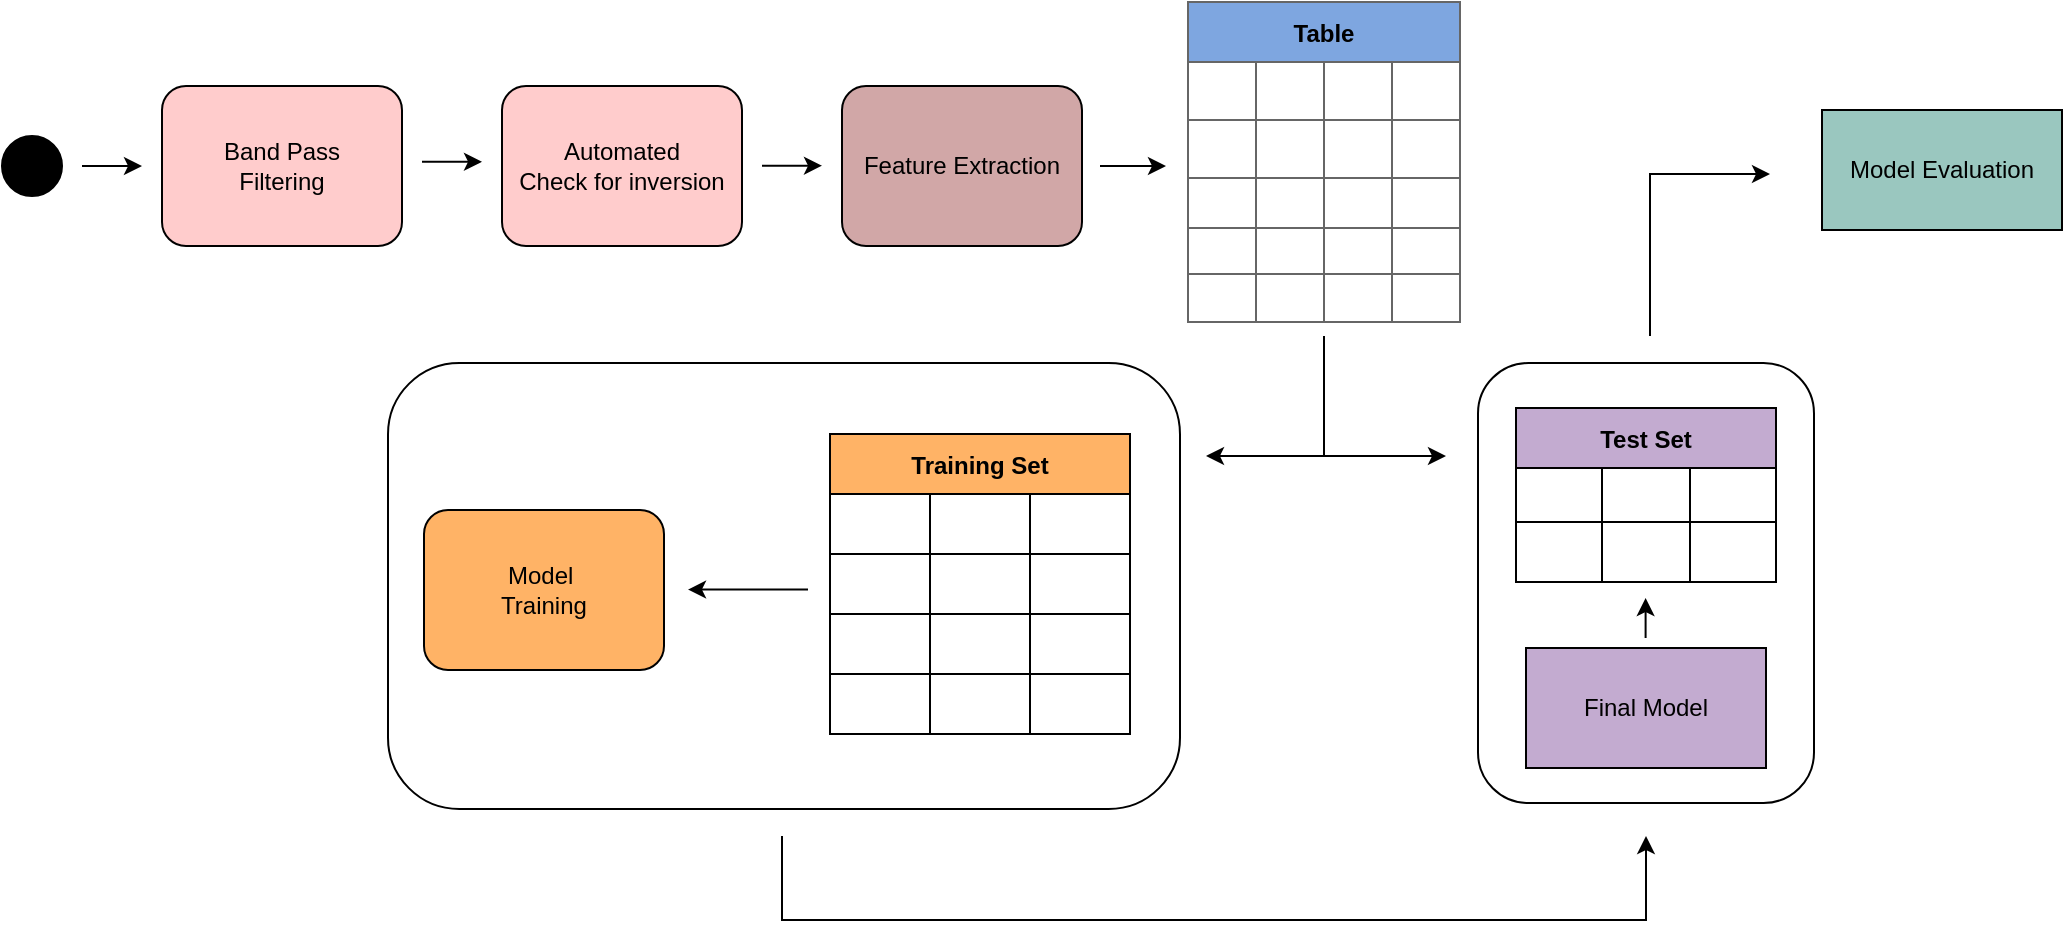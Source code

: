 <mxfile version="21.3.8" type="device">
  <diagram name="Page-1" id="2a216829-ef6e-dabb-86c1-c78162f3ba2b">
    <mxGraphModel dx="1837" dy="995" grid="1" gridSize="10" guides="1" tooltips="1" connect="1" arrows="1" fold="1" page="1" pageScale="1" pageWidth="1169" pageHeight="827" background="none" math="0" shadow="0">
      <root>
        <mxCell id="0" />
        <mxCell id="1" parent="0" />
        <mxCell id="7a84cebc1def654-1" value="" style="shape=mxgraph.bpmn.shape;html=1;verticalLabelPosition=bottom;labelBackgroundColor=#ffffff;verticalAlign=top;perimeter=ellipsePerimeter;outline=standard;symbol=general;fillColor=#000000;" parent="1" vertex="1">
          <mxGeometry x="40" y="200" width="30" height="30" as="geometry" />
        </mxCell>
        <mxCell id="7a84cebc1def654-2" value="Band Pass&lt;br&gt;Filtering" style="shape=ext;rounded=1;html=1;whiteSpace=wrap;fillColor=#FFCCCC;strokeColor=#000000;gradientColor=none;" parent="1" vertex="1">
          <mxGeometry x="120" y="175" width="120" height="80" as="geometry" />
        </mxCell>
        <mxCell id="7a84cebc1def654-3" value="Automated&lt;br&gt;Check for inversion" style="shape=ext;rounded=1;html=1;whiteSpace=wrap;fillColor=#FFCCCC;gradientColor=none;strokeColor=#000000;" parent="1" vertex="1">
          <mxGeometry x="290" y="175" width="120" height="80" as="geometry" />
        </mxCell>
        <mxCell id="7a84cebc1def654-36" style="edgeStyle=orthogonalEdgeStyle;rounded=0;html=1;jettySize=auto;orthogonalLoop=1;" parent="1" edge="1">
          <mxGeometry relative="1" as="geometry">
            <mxPoint x="80" y="215" as="sourcePoint" />
            <mxPoint x="110" y="215" as="targetPoint" />
          </mxGeometry>
        </mxCell>
        <mxCell id="MzbWG2jeyZk-wxbOV72C-30" style="edgeStyle=orthogonalEdgeStyle;rounded=0;orthogonalLoop=1;jettySize=auto;html=1;" parent="1" edge="1">
          <mxGeometry relative="1" as="geometry">
            <mxPoint x="762" y="360" as="targetPoint" />
            <Array as="points">
              <mxPoint x="701" y="360" />
            </Array>
            <mxPoint x="701" y="300" as="sourcePoint" />
          </mxGeometry>
        </mxCell>
        <mxCell id="MzbWG2jeyZk-wxbOV72C-12" value="Table" style="shape=table;startSize=30;container=1;collapsible=0;childLayout=tableLayout;fontStyle=1;align=center;fillColor=#7EA6E0;gradientColor=none;strokeColor=#666666;swimlaneFillColor=#FFFFFF;" parent="1" vertex="1">
          <mxGeometry x="633" y="133" width="136" height="160" as="geometry" />
        </mxCell>
        <mxCell id="P750OE6X3gNmHazpW5gM-58" style="shape=tableRow;horizontal=0;startSize=0;swimlaneHead=0;swimlaneBody=0;top=0;left=0;bottom=0;right=0;collapsible=0;dropTarget=0;fillColor=none;points=[[0,0.5],[1,0.5]];portConstraint=eastwest;" vertex="1" parent="MzbWG2jeyZk-wxbOV72C-12">
          <mxGeometry y="30" width="136" height="29" as="geometry" />
        </mxCell>
        <mxCell id="P750OE6X3gNmHazpW5gM-59" style="shape=partialRectangle;html=1;whiteSpace=wrap;connectable=0;fillColor=none;top=0;left=0;bottom=0;right=0;overflow=hidden;" vertex="1" parent="P750OE6X3gNmHazpW5gM-58">
          <mxGeometry width="34" height="29" as="geometry">
            <mxRectangle width="34" height="29" as="alternateBounds" />
          </mxGeometry>
        </mxCell>
        <mxCell id="P750OE6X3gNmHazpW5gM-60" style="shape=partialRectangle;html=1;whiteSpace=wrap;connectable=0;fillColor=none;top=0;left=0;bottom=0;right=0;overflow=hidden;" vertex="1" parent="P750OE6X3gNmHazpW5gM-58">
          <mxGeometry x="34" width="34" height="29" as="geometry">
            <mxRectangle width="34" height="29" as="alternateBounds" />
          </mxGeometry>
        </mxCell>
        <mxCell id="P750OE6X3gNmHazpW5gM-61" style="shape=partialRectangle;html=1;whiteSpace=wrap;connectable=0;fillColor=none;top=0;left=0;bottom=0;right=0;overflow=hidden;" vertex="1" parent="P750OE6X3gNmHazpW5gM-58">
          <mxGeometry x="68" width="34" height="29" as="geometry">
            <mxRectangle width="34" height="29" as="alternateBounds" />
          </mxGeometry>
        </mxCell>
        <mxCell id="P750OE6X3gNmHazpW5gM-62" style="shape=partialRectangle;html=1;whiteSpace=wrap;connectable=0;fillColor=none;top=0;left=0;bottom=0;right=0;overflow=hidden;" vertex="1" parent="P750OE6X3gNmHazpW5gM-58">
          <mxGeometry x="102" width="34" height="29" as="geometry">
            <mxRectangle width="34" height="29" as="alternateBounds" />
          </mxGeometry>
        </mxCell>
        <mxCell id="MzbWG2jeyZk-wxbOV72C-13" value="" style="shape=tableRow;horizontal=0;startSize=0;swimlaneHead=0;swimlaneBody=0;top=0;left=0;bottom=0;right=0;collapsible=0;dropTarget=0;fillColor=none;points=[[0,0.5],[1,0.5]];portConstraint=eastwest;" parent="MzbWG2jeyZk-wxbOV72C-12" vertex="1">
          <mxGeometry y="59" width="136" height="29" as="geometry" />
        </mxCell>
        <mxCell id="MzbWG2jeyZk-wxbOV72C-14" value="" style="shape=partialRectangle;html=1;whiteSpace=wrap;connectable=0;fillColor=none;top=0;left=0;bottom=0;right=0;overflow=hidden;" parent="MzbWG2jeyZk-wxbOV72C-13" vertex="1">
          <mxGeometry width="34" height="29" as="geometry">
            <mxRectangle width="34" height="29" as="alternateBounds" />
          </mxGeometry>
        </mxCell>
        <mxCell id="MzbWG2jeyZk-wxbOV72C-15" value="" style="shape=partialRectangle;html=1;whiteSpace=wrap;connectable=0;fillColor=none;top=0;left=0;bottom=0;right=0;overflow=hidden;" parent="MzbWG2jeyZk-wxbOV72C-13" vertex="1">
          <mxGeometry x="34" width="34" height="29" as="geometry">
            <mxRectangle width="34" height="29" as="alternateBounds" />
          </mxGeometry>
        </mxCell>
        <mxCell id="MzbWG2jeyZk-wxbOV72C-16" value="" style="shape=partialRectangle;html=1;whiteSpace=wrap;connectable=0;fillColor=none;top=0;left=0;bottom=0;right=0;overflow=hidden;" parent="MzbWG2jeyZk-wxbOV72C-13" vertex="1">
          <mxGeometry x="68" width="34" height="29" as="geometry">
            <mxRectangle width="34" height="29" as="alternateBounds" />
          </mxGeometry>
        </mxCell>
        <mxCell id="P750OE6X3gNmHazpW5gM-46" style="shape=partialRectangle;html=1;whiteSpace=wrap;connectable=0;fillColor=none;top=0;left=0;bottom=0;right=0;overflow=hidden;" vertex="1" parent="MzbWG2jeyZk-wxbOV72C-13">
          <mxGeometry x="102" width="34" height="29" as="geometry">
            <mxRectangle width="34" height="29" as="alternateBounds" />
          </mxGeometry>
        </mxCell>
        <mxCell id="MzbWG2jeyZk-wxbOV72C-17" value="" style="shape=tableRow;horizontal=0;startSize=0;swimlaneHead=0;swimlaneBody=0;top=0;left=0;bottom=0;right=0;collapsible=0;dropTarget=0;fillColor=none;points=[[0,0.5],[1,0.5]];portConstraint=eastwest;" parent="MzbWG2jeyZk-wxbOV72C-12" vertex="1">
          <mxGeometry y="88" width="136" height="25" as="geometry" />
        </mxCell>
        <mxCell id="MzbWG2jeyZk-wxbOV72C-18" value="" style="shape=partialRectangle;html=1;whiteSpace=wrap;connectable=0;fillColor=none;top=0;left=0;bottom=0;right=0;overflow=hidden;" parent="MzbWG2jeyZk-wxbOV72C-17" vertex="1">
          <mxGeometry width="34" height="25" as="geometry">
            <mxRectangle width="34" height="25" as="alternateBounds" />
          </mxGeometry>
        </mxCell>
        <mxCell id="MzbWG2jeyZk-wxbOV72C-19" value="" style="shape=partialRectangle;html=1;whiteSpace=wrap;connectable=0;fillColor=none;top=0;left=0;bottom=0;right=0;overflow=hidden;" parent="MzbWG2jeyZk-wxbOV72C-17" vertex="1">
          <mxGeometry x="34" width="34" height="25" as="geometry">
            <mxRectangle width="34" height="25" as="alternateBounds" />
          </mxGeometry>
        </mxCell>
        <mxCell id="MzbWG2jeyZk-wxbOV72C-20" value="" style="shape=partialRectangle;html=1;whiteSpace=wrap;connectable=0;fillColor=none;top=0;left=0;bottom=0;right=0;overflow=hidden;" parent="MzbWG2jeyZk-wxbOV72C-17" vertex="1">
          <mxGeometry x="68" width="34" height="25" as="geometry">
            <mxRectangle width="34" height="25" as="alternateBounds" />
          </mxGeometry>
        </mxCell>
        <mxCell id="P750OE6X3gNmHazpW5gM-47" style="shape=partialRectangle;html=1;whiteSpace=wrap;connectable=0;fillColor=none;top=0;left=0;bottom=0;right=0;overflow=hidden;" vertex="1" parent="MzbWG2jeyZk-wxbOV72C-17">
          <mxGeometry x="102" width="34" height="25" as="geometry">
            <mxRectangle width="34" height="25" as="alternateBounds" />
          </mxGeometry>
        </mxCell>
        <mxCell id="MzbWG2jeyZk-wxbOV72C-21" value="" style="shape=tableRow;horizontal=0;startSize=0;swimlaneHead=0;swimlaneBody=0;top=0;left=0;bottom=0;right=0;collapsible=0;dropTarget=0;fillColor=none;points=[[0,0.5],[1,0.5]];portConstraint=eastwest;" parent="MzbWG2jeyZk-wxbOV72C-12" vertex="1">
          <mxGeometry y="113" width="136" height="23" as="geometry" />
        </mxCell>
        <mxCell id="MzbWG2jeyZk-wxbOV72C-22" value="" style="shape=partialRectangle;html=1;whiteSpace=wrap;connectable=0;fillColor=none;top=0;left=0;bottom=0;right=0;overflow=hidden;" parent="MzbWG2jeyZk-wxbOV72C-21" vertex="1">
          <mxGeometry width="34" height="23" as="geometry">
            <mxRectangle width="34" height="23" as="alternateBounds" />
          </mxGeometry>
        </mxCell>
        <mxCell id="MzbWG2jeyZk-wxbOV72C-23" value="" style="shape=partialRectangle;html=1;whiteSpace=wrap;connectable=0;fillColor=none;top=0;left=0;bottom=0;right=0;overflow=hidden;" parent="MzbWG2jeyZk-wxbOV72C-21" vertex="1">
          <mxGeometry x="34" width="34" height="23" as="geometry">
            <mxRectangle width="34" height="23" as="alternateBounds" />
          </mxGeometry>
        </mxCell>
        <mxCell id="MzbWG2jeyZk-wxbOV72C-24" value="" style="shape=partialRectangle;html=1;whiteSpace=wrap;connectable=0;fillColor=none;top=0;left=0;bottom=0;right=0;overflow=hidden;" parent="MzbWG2jeyZk-wxbOV72C-21" vertex="1">
          <mxGeometry x="68" width="34" height="23" as="geometry">
            <mxRectangle width="34" height="23" as="alternateBounds" />
          </mxGeometry>
        </mxCell>
        <mxCell id="P750OE6X3gNmHazpW5gM-48" style="shape=partialRectangle;html=1;whiteSpace=wrap;connectable=0;fillColor=none;top=0;left=0;bottom=0;right=0;overflow=hidden;" vertex="1" parent="MzbWG2jeyZk-wxbOV72C-21">
          <mxGeometry x="102" width="34" height="23" as="geometry">
            <mxRectangle width="34" height="23" as="alternateBounds" />
          </mxGeometry>
        </mxCell>
        <mxCell id="P750OE6X3gNmHazpW5gM-52" style="shape=tableRow;horizontal=0;startSize=0;swimlaneHead=0;swimlaneBody=0;top=0;left=0;bottom=0;right=0;collapsible=0;dropTarget=0;fillColor=none;points=[[0,0.5],[1,0.5]];portConstraint=eastwest;" vertex="1" parent="MzbWG2jeyZk-wxbOV72C-12">
          <mxGeometry y="136" width="136" height="24" as="geometry" />
        </mxCell>
        <mxCell id="P750OE6X3gNmHazpW5gM-53" style="shape=partialRectangle;html=1;whiteSpace=wrap;connectable=0;fillColor=none;top=0;left=0;bottom=0;right=0;overflow=hidden;" vertex="1" parent="P750OE6X3gNmHazpW5gM-52">
          <mxGeometry width="34" height="24" as="geometry">
            <mxRectangle width="34" height="24" as="alternateBounds" />
          </mxGeometry>
        </mxCell>
        <mxCell id="P750OE6X3gNmHazpW5gM-54" style="shape=partialRectangle;html=1;whiteSpace=wrap;connectable=0;fillColor=none;top=0;left=0;bottom=0;right=0;overflow=hidden;" vertex="1" parent="P750OE6X3gNmHazpW5gM-52">
          <mxGeometry x="34" width="34" height="24" as="geometry">
            <mxRectangle width="34" height="24" as="alternateBounds" />
          </mxGeometry>
        </mxCell>
        <mxCell id="P750OE6X3gNmHazpW5gM-55" style="shape=partialRectangle;html=1;whiteSpace=wrap;connectable=0;fillColor=none;top=0;left=0;bottom=0;right=0;overflow=hidden;" vertex="1" parent="P750OE6X3gNmHazpW5gM-52">
          <mxGeometry x="68" width="34" height="24" as="geometry">
            <mxRectangle width="34" height="24" as="alternateBounds" />
          </mxGeometry>
        </mxCell>
        <mxCell id="P750OE6X3gNmHazpW5gM-56" style="shape=partialRectangle;html=1;whiteSpace=wrap;connectable=0;fillColor=none;top=0;left=0;bottom=0;right=0;overflow=hidden;" vertex="1" parent="P750OE6X3gNmHazpW5gM-52">
          <mxGeometry x="102" width="34" height="24" as="geometry">
            <mxRectangle width="34" height="24" as="alternateBounds" />
          </mxGeometry>
        </mxCell>
        <mxCell id="MzbWG2jeyZk-wxbOV72C-32" value="Feature Extraction" style="shape=ext;rounded=1;html=1;whiteSpace=wrap;fillColor=#D1A7A7;gradientColor=none;strokeColor=#000000;" parent="1" vertex="1">
          <mxGeometry x="460" y="175" width="120" height="80" as="geometry" />
        </mxCell>
        <mxCell id="P750OE6X3gNmHazpW5gM-1" style="edgeStyle=orthogonalEdgeStyle;rounded=0;orthogonalLoop=1;jettySize=auto;html=1;exitX=1;exitY=0.5;exitDx=0;exitDy=0;" edge="1" parent="1">
          <mxGeometry relative="1" as="geometry">
            <mxPoint x="622" y="215" as="targetPoint" />
            <mxPoint x="589" y="215" as="sourcePoint" />
            <Array as="points">
              <mxPoint x="610" y="215" />
              <mxPoint x="610" y="215" />
            </Array>
          </mxGeometry>
        </mxCell>
        <mxCell id="P750OE6X3gNmHazpW5gM-2" value="Training Set" style="shape=table;startSize=30;container=1;collapsible=0;childLayout=tableLayout;fontStyle=1;align=center;fillColor=#FFB366;" vertex="1" parent="1">
          <mxGeometry x="454" y="349" width="150" height="150" as="geometry" />
        </mxCell>
        <mxCell id="P750OE6X3gNmHazpW5gM-3" value="" style="shape=tableRow;horizontal=0;startSize=0;swimlaneHead=0;swimlaneBody=0;top=0;left=0;bottom=0;right=0;collapsible=0;dropTarget=0;fillColor=none;points=[[0,0.5],[1,0.5]];portConstraint=eastwest;" vertex="1" parent="P750OE6X3gNmHazpW5gM-2">
          <mxGeometry y="30" width="150" height="30" as="geometry" />
        </mxCell>
        <mxCell id="P750OE6X3gNmHazpW5gM-4" value="" style="shape=partialRectangle;html=1;whiteSpace=wrap;connectable=0;fillColor=none;top=0;left=0;bottom=0;right=0;overflow=hidden;" vertex="1" parent="P750OE6X3gNmHazpW5gM-3">
          <mxGeometry width="50" height="30" as="geometry">
            <mxRectangle width="50" height="30" as="alternateBounds" />
          </mxGeometry>
        </mxCell>
        <mxCell id="P750OE6X3gNmHazpW5gM-5" value="" style="shape=partialRectangle;html=1;whiteSpace=wrap;connectable=0;fillColor=none;top=0;left=0;bottom=0;right=0;overflow=hidden;" vertex="1" parent="P750OE6X3gNmHazpW5gM-3">
          <mxGeometry x="50" width="50" height="30" as="geometry">
            <mxRectangle width="50" height="30" as="alternateBounds" />
          </mxGeometry>
        </mxCell>
        <mxCell id="P750OE6X3gNmHazpW5gM-6" value="" style="shape=partialRectangle;html=1;whiteSpace=wrap;connectable=0;fillColor=none;top=0;left=0;bottom=0;right=0;overflow=hidden;" vertex="1" parent="P750OE6X3gNmHazpW5gM-3">
          <mxGeometry x="100" width="50" height="30" as="geometry">
            <mxRectangle width="50" height="30" as="alternateBounds" />
          </mxGeometry>
        </mxCell>
        <mxCell id="P750OE6X3gNmHazpW5gM-15" style="shape=tableRow;horizontal=0;startSize=0;swimlaneHead=0;swimlaneBody=0;top=0;left=0;bottom=0;right=0;collapsible=0;dropTarget=0;fillColor=none;points=[[0,0.5],[1,0.5]];portConstraint=eastwest;" vertex="1" parent="P750OE6X3gNmHazpW5gM-2">
          <mxGeometry y="60" width="150" height="30" as="geometry" />
        </mxCell>
        <mxCell id="P750OE6X3gNmHazpW5gM-16" style="shape=partialRectangle;html=1;whiteSpace=wrap;connectable=0;fillColor=none;top=0;left=0;bottom=0;right=0;overflow=hidden;" vertex="1" parent="P750OE6X3gNmHazpW5gM-15">
          <mxGeometry width="50" height="30" as="geometry">
            <mxRectangle width="50" height="30" as="alternateBounds" />
          </mxGeometry>
        </mxCell>
        <mxCell id="P750OE6X3gNmHazpW5gM-17" style="shape=partialRectangle;html=1;whiteSpace=wrap;connectable=0;fillColor=none;top=0;left=0;bottom=0;right=0;overflow=hidden;" vertex="1" parent="P750OE6X3gNmHazpW5gM-15">
          <mxGeometry x="50" width="50" height="30" as="geometry">
            <mxRectangle width="50" height="30" as="alternateBounds" />
          </mxGeometry>
        </mxCell>
        <mxCell id="P750OE6X3gNmHazpW5gM-18" style="shape=partialRectangle;html=1;whiteSpace=wrap;connectable=0;fillColor=none;top=0;left=0;bottom=0;right=0;overflow=hidden;" vertex="1" parent="P750OE6X3gNmHazpW5gM-15">
          <mxGeometry x="100" width="50" height="30" as="geometry">
            <mxRectangle width="50" height="30" as="alternateBounds" />
          </mxGeometry>
        </mxCell>
        <mxCell id="P750OE6X3gNmHazpW5gM-19" style="shape=tableRow;horizontal=0;startSize=0;swimlaneHead=0;swimlaneBody=0;top=0;left=0;bottom=0;right=0;collapsible=0;dropTarget=0;fillColor=none;points=[[0,0.5],[1,0.5]];portConstraint=eastwest;" vertex="1" parent="P750OE6X3gNmHazpW5gM-2">
          <mxGeometry y="90" width="150" height="30" as="geometry" />
        </mxCell>
        <mxCell id="P750OE6X3gNmHazpW5gM-20" style="shape=partialRectangle;html=1;whiteSpace=wrap;connectable=0;fillColor=none;top=0;left=0;bottom=0;right=0;overflow=hidden;" vertex="1" parent="P750OE6X3gNmHazpW5gM-19">
          <mxGeometry width="50" height="30" as="geometry">
            <mxRectangle width="50" height="30" as="alternateBounds" />
          </mxGeometry>
        </mxCell>
        <mxCell id="P750OE6X3gNmHazpW5gM-21" style="shape=partialRectangle;html=1;whiteSpace=wrap;connectable=0;fillColor=none;top=0;left=0;bottom=0;right=0;overflow=hidden;" vertex="1" parent="P750OE6X3gNmHazpW5gM-19">
          <mxGeometry x="50" width="50" height="30" as="geometry">
            <mxRectangle width="50" height="30" as="alternateBounds" />
          </mxGeometry>
        </mxCell>
        <mxCell id="P750OE6X3gNmHazpW5gM-22" style="shape=partialRectangle;html=1;whiteSpace=wrap;connectable=0;fillColor=none;top=0;left=0;bottom=0;right=0;overflow=hidden;" vertex="1" parent="P750OE6X3gNmHazpW5gM-19">
          <mxGeometry x="100" width="50" height="30" as="geometry">
            <mxRectangle width="50" height="30" as="alternateBounds" />
          </mxGeometry>
        </mxCell>
        <mxCell id="P750OE6X3gNmHazpW5gM-23" style="shape=tableRow;horizontal=0;startSize=0;swimlaneHead=0;swimlaneBody=0;top=0;left=0;bottom=0;right=0;collapsible=0;dropTarget=0;fillColor=none;points=[[0,0.5],[1,0.5]];portConstraint=eastwest;" vertex="1" parent="P750OE6X3gNmHazpW5gM-2">
          <mxGeometry y="120" width="150" height="30" as="geometry" />
        </mxCell>
        <mxCell id="P750OE6X3gNmHazpW5gM-24" style="shape=partialRectangle;html=1;whiteSpace=wrap;connectable=0;fillColor=none;top=0;left=0;bottom=0;right=0;overflow=hidden;" vertex="1" parent="P750OE6X3gNmHazpW5gM-23">
          <mxGeometry width="50" height="30" as="geometry">
            <mxRectangle width="50" height="30" as="alternateBounds" />
          </mxGeometry>
        </mxCell>
        <mxCell id="P750OE6X3gNmHazpW5gM-25" style="shape=partialRectangle;html=1;whiteSpace=wrap;connectable=0;fillColor=none;top=0;left=0;bottom=0;right=0;overflow=hidden;" vertex="1" parent="P750OE6X3gNmHazpW5gM-23">
          <mxGeometry x="50" width="50" height="30" as="geometry">
            <mxRectangle width="50" height="30" as="alternateBounds" />
          </mxGeometry>
        </mxCell>
        <mxCell id="P750OE6X3gNmHazpW5gM-26" style="shape=partialRectangle;html=1;whiteSpace=wrap;connectable=0;fillColor=none;top=0;left=0;bottom=0;right=0;overflow=hidden;" vertex="1" parent="P750OE6X3gNmHazpW5gM-23">
          <mxGeometry x="100" width="50" height="30" as="geometry">
            <mxRectangle width="50" height="30" as="alternateBounds" />
          </mxGeometry>
        </mxCell>
        <mxCell id="P750OE6X3gNmHazpW5gM-31" value="Test Set" style="shape=table;startSize=30;container=1;collapsible=0;childLayout=tableLayout;fontStyle=1;align=center;fillColor=#C3ABD0;" vertex="1" parent="1">
          <mxGeometry x="797" y="336" width="130" height="87" as="geometry" />
        </mxCell>
        <mxCell id="P750OE6X3gNmHazpW5gM-36" value="" style="shape=tableRow;horizontal=0;startSize=0;swimlaneHead=0;swimlaneBody=0;top=0;left=0;bottom=0;right=0;collapsible=0;dropTarget=0;fillColor=none;points=[[0,0.5],[1,0.5]];portConstraint=eastwest;" vertex="1" parent="P750OE6X3gNmHazpW5gM-31">
          <mxGeometry y="30" width="130" height="27" as="geometry" />
        </mxCell>
        <mxCell id="P750OE6X3gNmHazpW5gM-37" value="" style="shape=partialRectangle;html=1;whiteSpace=wrap;connectable=0;fillColor=none;top=0;left=0;bottom=0;right=0;overflow=hidden;" vertex="1" parent="P750OE6X3gNmHazpW5gM-36">
          <mxGeometry width="43" height="27" as="geometry">
            <mxRectangle width="43" height="27" as="alternateBounds" />
          </mxGeometry>
        </mxCell>
        <mxCell id="P750OE6X3gNmHazpW5gM-38" value="" style="shape=partialRectangle;html=1;whiteSpace=wrap;connectable=0;fillColor=none;top=0;left=0;bottom=0;right=0;overflow=hidden;" vertex="1" parent="P750OE6X3gNmHazpW5gM-36">
          <mxGeometry x="43" width="44" height="27" as="geometry">
            <mxRectangle width="44" height="27" as="alternateBounds" />
          </mxGeometry>
        </mxCell>
        <mxCell id="P750OE6X3gNmHazpW5gM-39" value="" style="shape=partialRectangle;html=1;whiteSpace=wrap;connectable=0;fillColor=none;top=0;left=0;bottom=0;right=0;overflow=hidden;" vertex="1" parent="P750OE6X3gNmHazpW5gM-36">
          <mxGeometry x="87" width="43" height="27" as="geometry">
            <mxRectangle width="43" height="27" as="alternateBounds" />
          </mxGeometry>
        </mxCell>
        <mxCell id="P750OE6X3gNmHazpW5gM-32" value="" style="shape=tableRow;horizontal=0;startSize=0;swimlaneHead=0;swimlaneBody=0;top=0;left=0;bottom=0;right=0;collapsible=0;dropTarget=0;fillColor=none;points=[[0,0.5],[1,0.5]];portConstraint=eastwest;" vertex="1" parent="P750OE6X3gNmHazpW5gM-31">
          <mxGeometry y="57" width="130" height="30" as="geometry" />
        </mxCell>
        <mxCell id="P750OE6X3gNmHazpW5gM-33" value="" style="shape=partialRectangle;html=1;whiteSpace=wrap;connectable=0;fillColor=none;top=0;left=0;bottom=0;right=0;overflow=hidden;" vertex="1" parent="P750OE6X3gNmHazpW5gM-32">
          <mxGeometry width="43" height="30" as="geometry">
            <mxRectangle width="43" height="30" as="alternateBounds" />
          </mxGeometry>
        </mxCell>
        <mxCell id="P750OE6X3gNmHazpW5gM-34" value="" style="shape=partialRectangle;html=1;whiteSpace=wrap;connectable=0;fillColor=none;top=0;left=0;bottom=0;right=0;overflow=hidden;" vertex="1" parent="P750OE6X3gNmHazpW5gM-32">
          <mxGeometry x="43" width="44" height="30" as="geometry">
            <mxRectangle width="44" height="30" as="alternateBounds" />
          </mxGeometry>
        </mxCell>
        <mxCell id="P750OE6X3gNmHazpW5gM-35" value="" style="shape=partialRectangle;html=1;whiteSpace=wrap;connectable=0;fillColor=none;top=0;left=0;bottom=0;right=0;overflow=hidden;" vertex="1" parent="P750OE6X3gNmHazpW5gM-32">
          <mxGeometry x="87" width="43" height="30" as="geometry">
            <mxRectangle width="43" height="30" as="alternateBounds" />
          </mxGeometry>
        </mxCell>
        <mxCell id="P750OE6X3gNmHazpW5gM-45" style="edgeStyle=orthogonalEdgeStyle;rounded=0;orthogonalLoop=1;jettySize=auto;html=1;" edge="1" parent="1">
          <mxGeometry relative="1" as="geometry">
            <mxPoint x="642" y="360" as="targetPoint" />
            <Array as="points">
              <mxPoint x="701" y="360" />
            </Array>
            <mxPoint x="701" y="300" as="sourcePoint" />
          </mxGeometry>
        </mxCell>
        <mxCell id="P750OE6X3gNmHazpW5gM-64" value="" style="endArrow=classic;html=1;rounded=0;" edge="1" parent="1">
          <mxGeometry width="50" height="50" relative="1" as="geometry">
            <mxPoint x="443" y="426.77" as="sourcePoint" />
            <mxPoint x="383" y="426.77" as="targetPoint" />
          </mxGeometry>
        </mxCell>
        <mxCell id="P750OE6X3gNmHazpW5gM-65" value="Model&amp;nbsp;&lt;br&gt;Training" style="shape=ext;rounded=1;html=1;whiteSpace=wrap;fillColor=#FFB366;" vertex="1" parent="1">
          <mxGeometry x="251" y="387" width="120" height="80" as="geometry" />
        </mxCell>
        <mxCell id="P750OE6X3gNmHazpW5gM-67" value="" style="rounded=1;whiteSpace=wrap;html=1;fillColor=none;arcSize=16;" vertex="1" parent="1">
          <mxGeometry x="233" y="313.5" width="396" height="223" as="geometry" />
        </mxCell>
        <mxCell id="P750OE6X3gNmHazpW5gM-70" value="Final Model" style="rounded=0;whiteSpace=wrap;html=1;fillColor=#C3ABD0;" vertex="1" parent="1">
          <mxGeometry x="802" y="456" width="120" height="60" as="geometry" />
        </mxCell>
        <mxCell id="P750OE6X3gNmHazpW5gM-71" style="edgeStyle=orthogonalEdgeStyle;rounded=0;orthogonalLoop=1;jettySize=auto;html=1;" edge="1" parent="1">
          <mxGeometry relative="1" as="geometry">
            <mxPoint x="862" y="550" as="targetPoint" />
            <Array as="points">
              <mxPoint x="430" y="592" />
              <mxPoint x="862" y="592" />
            </Array>
            <mxPoint x="430" y="550" as="sourcePoint" />
          </mxGeometry>
        </mxCell>
        <mxCell id="P750OE6X3gNmHazpW5gM-72" value="" style="rounded=1;whiteSpace=wrap;html=1;fillColor=none;" vertex="1" parent="1">
          <mxGeometry x="778" y="313.5" width="168" height="220" as="geometry" />
        </mxCell>
        <mxCell id="P750OE6X3gNmHazpW5gM-73" value="" style="endArrow=classic;html=1;rounded=0;" edge="1" parent="1">
          <mxGeometry width="50" height="50" relative="1" as="geometry">
            <mxPoint x="861.8" y="451" as="sourcePoint" />
            <mxPoint x="861.8" y="431" as="targetPoint" />
          </mxGeometry>
        </mxCell>
        <mxCell id="P750OE6X3gNmHazpW5gM-115" style="edgeStyle=orthogonalEdgeStyle;rounded=0;orthogonalLoop=1;jettySize=auto;html=1;" edge="1" parent="1">
          <mxGeometry relative="1" as="geometry">
            <mxPoint x="924" y="219" as="targetPoint" />
            <Array as="points">
              <mxPoint x="864" y="219" />
            </Array>
            <mxPoint x="864" y="300" as="sourcePoint" />
          </mxGeometry>
        </mxCell>
        <mxCell id="P750OE6X3gNmHazpW5gM-147" style="edgeStyle=orthogonalEdgeStyle;rounded=0;html=1;jettySize=auto;orthogonalLoop=1;" edge="1" parent="1">
          <mxGeometry relative="1" as="geometry">
            <mxPoint x="250" y="212.89" as="sourcePoint" />
            <mxPoint x="280" y="212.89" as="targetPoint" />
          </mxGeometry>
        </mxCell>
        <mxCell id="P750OE6X3gNmHazpW5gM-148" style="edgeStyle=orthogonalEdgeStyle;rounded=0;html=1;jettySize=auto;orthogonalLoop=1;" edge="1" parent="1">
          <mxGeometry relative="1" as="geometry">
            <mxPoint x="420" y="214.85" as="sourcePoint" />
            <mxPoint x="450" y="214.85" as="targetPoint" />
          </mxGeometry>
        </mxCell>
        <mxCell id="P750OE6X3gNmHazpW5gM-149" value="Model Evaluation" style="rounded=0;whiteSpace=wrap;html=1;fillColor=#9AC7BF;" vertex="1" parent="1">
          <mxGeometry x="950" y="187" width="120" height="60" as="geometry" />
        </mxCell>
      </root>
    </mxGraphModel>
  </diagram>
</mxfile>
